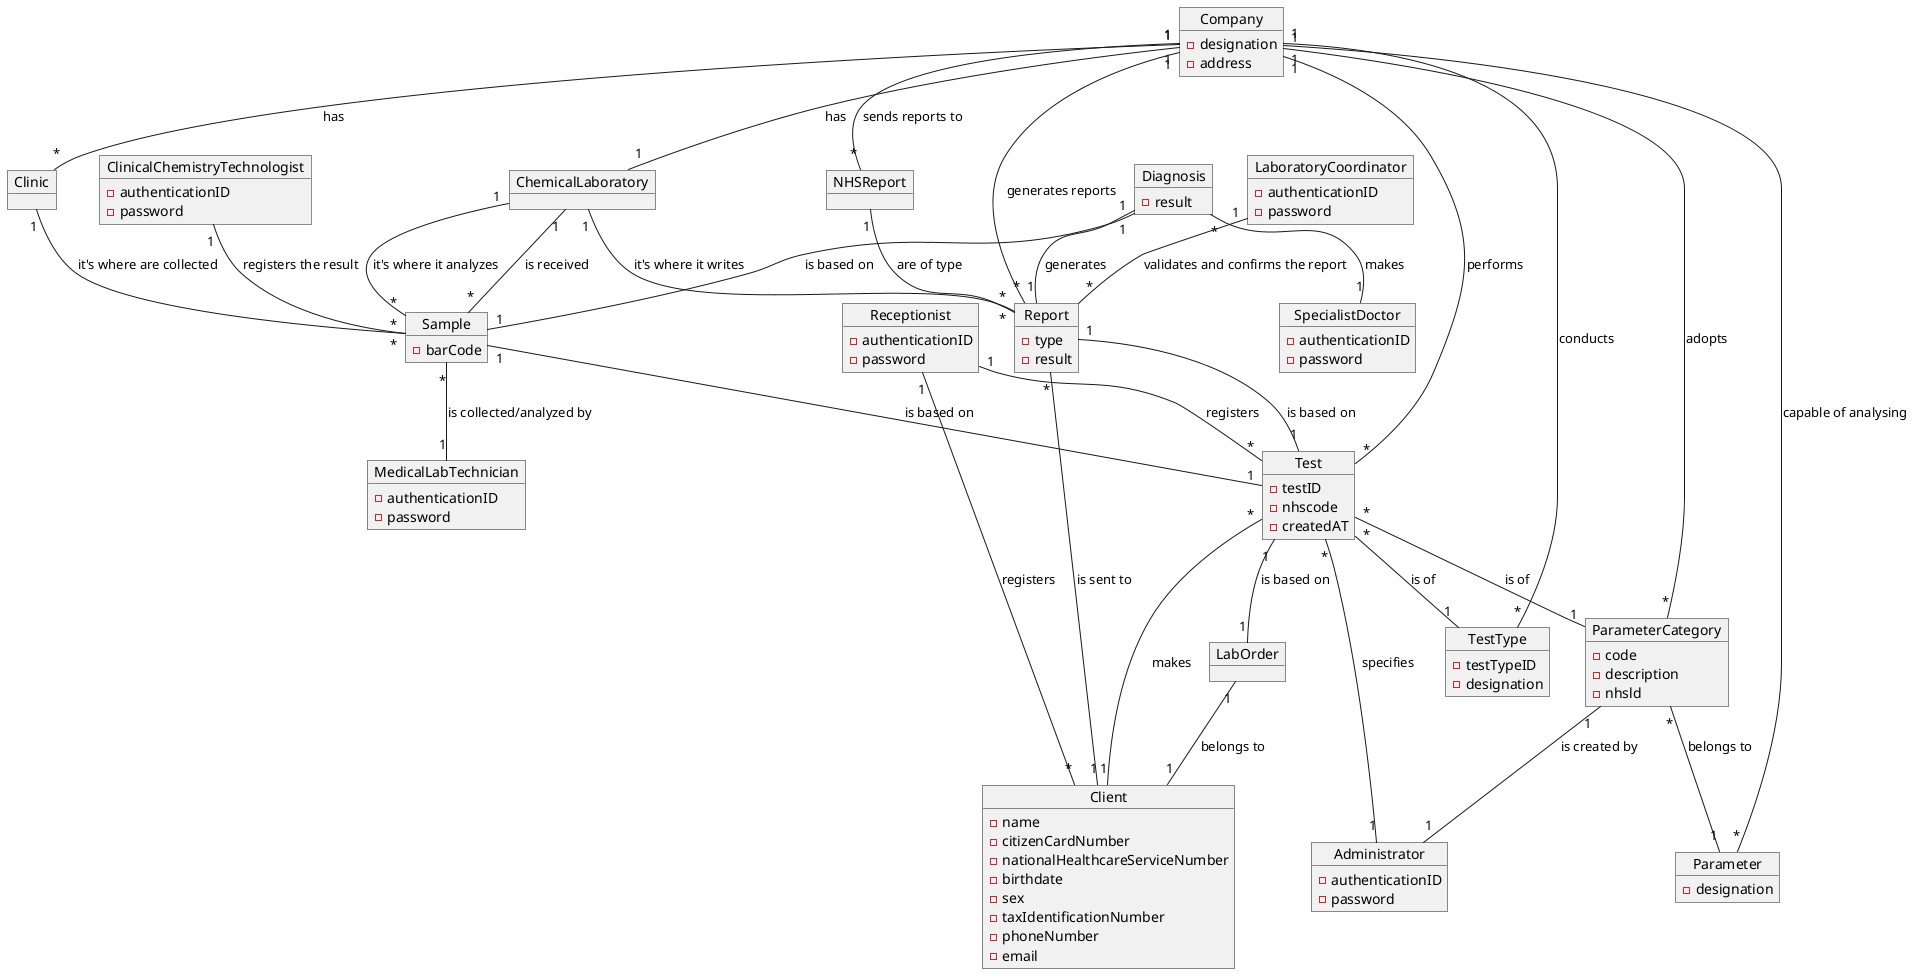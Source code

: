 @startuml

object Company{
-designation
-address
}

object LabOrder{
}

object Test{
-testID
-nhscode
-createdAT
}


object Clinic{
}

object Parameter{
-designation
}

object ParameterCategory{
-code
-description
-nhsld
}


object Administrator{
-authenticationID
-password
}

object Diagnosis{
-result
}

object Sample{
-barCode

}

object Report{
-type
-result
}

object MedicalLabTechnician{
-authenticationID
-password

}

object SpecialistDoctor{
-authenticationID
-password
}

object LaboratoryCoordinator{
-authenticationID
-password

}

object Client{
-name
-citizenCardNumber
-nationalHealthcareServiceNumber
-birthdate
-sex
-taxIdentificationNumber
-phoneNumber
-email
}

object Receptionist{
-authenticationID
-password
}

object ClinicalChemistryTechnologist{
-authenticationID
-password

}

object ChemicalLaboratory{
}

object TestType{
-testTypeID
-designation
}

object NHSReport{
}

Company "1" -- "*" TestType : conducts
Company "1" -- "*" Test : performs
Company "1" -- "*" Clinic : has
Company "1" -- "1" ChemicalLaboratory : has
Company "1" -- "*" Parameter : capable of analysing
Company "1" -- "*" ParameterCategory : adopts


ParameterCategory "*" -- "1" Parameter : belongs to
ParameterCategory "1" -- "1" Administrator : is created by

Test "*" -- "1" Client : makes
Test "*" -- "1" ParameterCategory : is of
Test "*" -- "1" TestType : is of

Sample "*" -- "1" MedicalLabTechnician : is collected/analyzed by
Sample "1" -- "1" Test : is based on

Diagnosis "*" -- "1" SpecialistDoctor : makes
Diagnosis "1" -- "1" Report : generates
Diagnosis "1" -- "1" Sample : is based on
Report "1" -- "1" Test : is based on
Report "*" -- "1" Client : is sent to
Administrator "1" -- "*" Test : specifies
Receptionist "1" -- "*" Client : registers
Receptionist "1" -- "*" Test : registers
LaboratoryCoordinator "1" -- "*" Report : validates and confirms the report
ChemicalLaboratory "1" -- "*" Sample : is received
ClinicalChemistryTechnologist "1" -- "*" Sample : registers the result
ChemicalLaboratory "1" -- "*" Sample : it's where it analyzes
ChemicalLaboratory "1" -- "*" Report : it's where it writes
Clinic "1" -- "*" Sample : it's where are collected

Company "1" -- "*" Report : generates reports
NHSReport "1" -- "*" Report : are of type
Company "1" -- "*" NHSReport : sends reports to
LabOrder "1" -- "1" Client : belongs to

Test "1" -- "1" LabOrder : is based on


@enduml
Administrator "1"-- "1" Pharmacy : creates
Courier "1"--"0..1" ParkingSpace : can reserve - um courier pode reservar ponto de abastecimento????
ParkingSpace "1"--"*" Courier : sends notifications
RegisteredUser "1"--"*" Product : views
object NonRegisteredUser
NonRegisteredUser "1"--"1" RegisteredUser : registers as
NonRegisteredUser "1"--"*" Product : views
